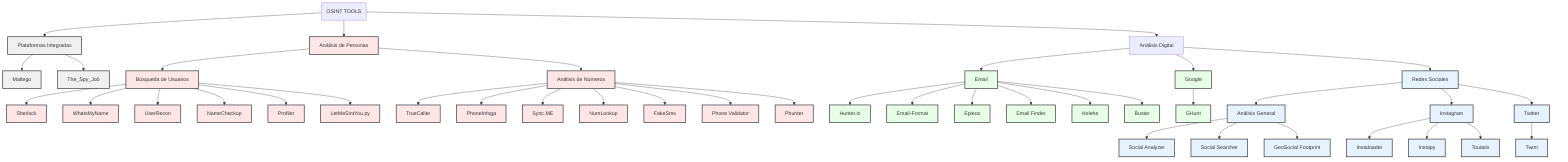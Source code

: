 graph TB

    OSINT(OSINT TOOLS)
    
    %% Plataformas Integradas - GRIS
    OSINT --> PI[Plataformas Integradas]
    PI --> MAL[Maltego]
    PI --> SPY[The_Spy_Job]
    
    %% Análisis de Personas - ROJO
    OSINT --> AP[Análisis de Personas]
    
    %% Subgrupo Usuarios
    AP --> BU[Búsqueda de Usuarios]
    BU --> USER1[Sherlock]
    BU --> USER2[WhatsMyName]
    BU --> USER3[UserRecon]
    BU --> USER4[NameCheckup]
    BU --> USER5[Profiler]
    BU --> USER6[LetMeSintYou.py]
    
    %% Subgrupo Números
    AP --> NUM[Análisis de Números]
    NUM --> NUM1[TrueCaller]
    NUM --> NUM2[PhoneInfoga]
    NUM --> NUM3[Sync.ME]
    NUM --> NUM4[NumLookup]
    NUM --> NUM5[FakeSms]
    NUM --> NUM6[Phone Validator]
    NUM --> NUM7[Phunter]
    
    %% Análisis Digital - VERDE y AZUL
    OSINT --> AD[Análisis Digital]
    
    %% Subgrupo Email - VERDE
    AD --> EM[Email]
    EM --> EM1[Hunter.io]
    EM --> EM2[Email-Format]
    EM --> EM3[Epieos]
    EM --> EM4[Email Finder]
    EM --> EM5[Holehe]
    EM --> EM6[Buster]
    
    %% Subgrupo Google - VERDE
    AD --> GO[Google]
    GO --> GO1[GHunt]
    
    %% Subgrupo Redes Sociales - AZUL
    AD --> RS[Redes Sociales]
    RS --> RSG[Análisis General]
    RSG --> RSG1[Social Analyzer]
    RSG --> RSG2[Social Searcher]
    RSG --> RSG3[GeoSocial Footprint]
    
    RS --> RSI[Instagram]
    RSI --> RSI1[Instaloader]
    RSI --> RSI2[Instapy]
    RSI --> RSI3[Toutatis]
    
    RS --> RST[Twitter]
    RST --> RST1[Twint]

    %% Definición de clases por colores
    classDef gris fill:#f0f0f0,stroke:#333,stroke-width:2px
    classDef rojo fill:#ffe6e6,stroke:#333,stroke-width:2px
    classDef verde fill:#e6ffe6,stroke:#333,stroke-width:2px
    classDef azul fill:#e6f3ff,stroke:#333,stroke-width:2px
    classDef tool fill:#ffffff,stroke:#333,stroke-width:1px
    
    %% Asignación de colores
    class PI,MAL,SPY gris
    class AP,BU,NUM,USER1,USER2,USER3,USER4,USER5,USER6,NUM1,NUM2,NUM3,NUM4,NUM5,NUM6,NUM7 rojo
    class EM,GO,EM1,EM2,EM3,EM4,EM5,EM6,GO1 verde
    class RS,RSG,RSI,RST,RSG1,RSG2,RSG3,RSI1,RSI2,RSI3,RST1 azul